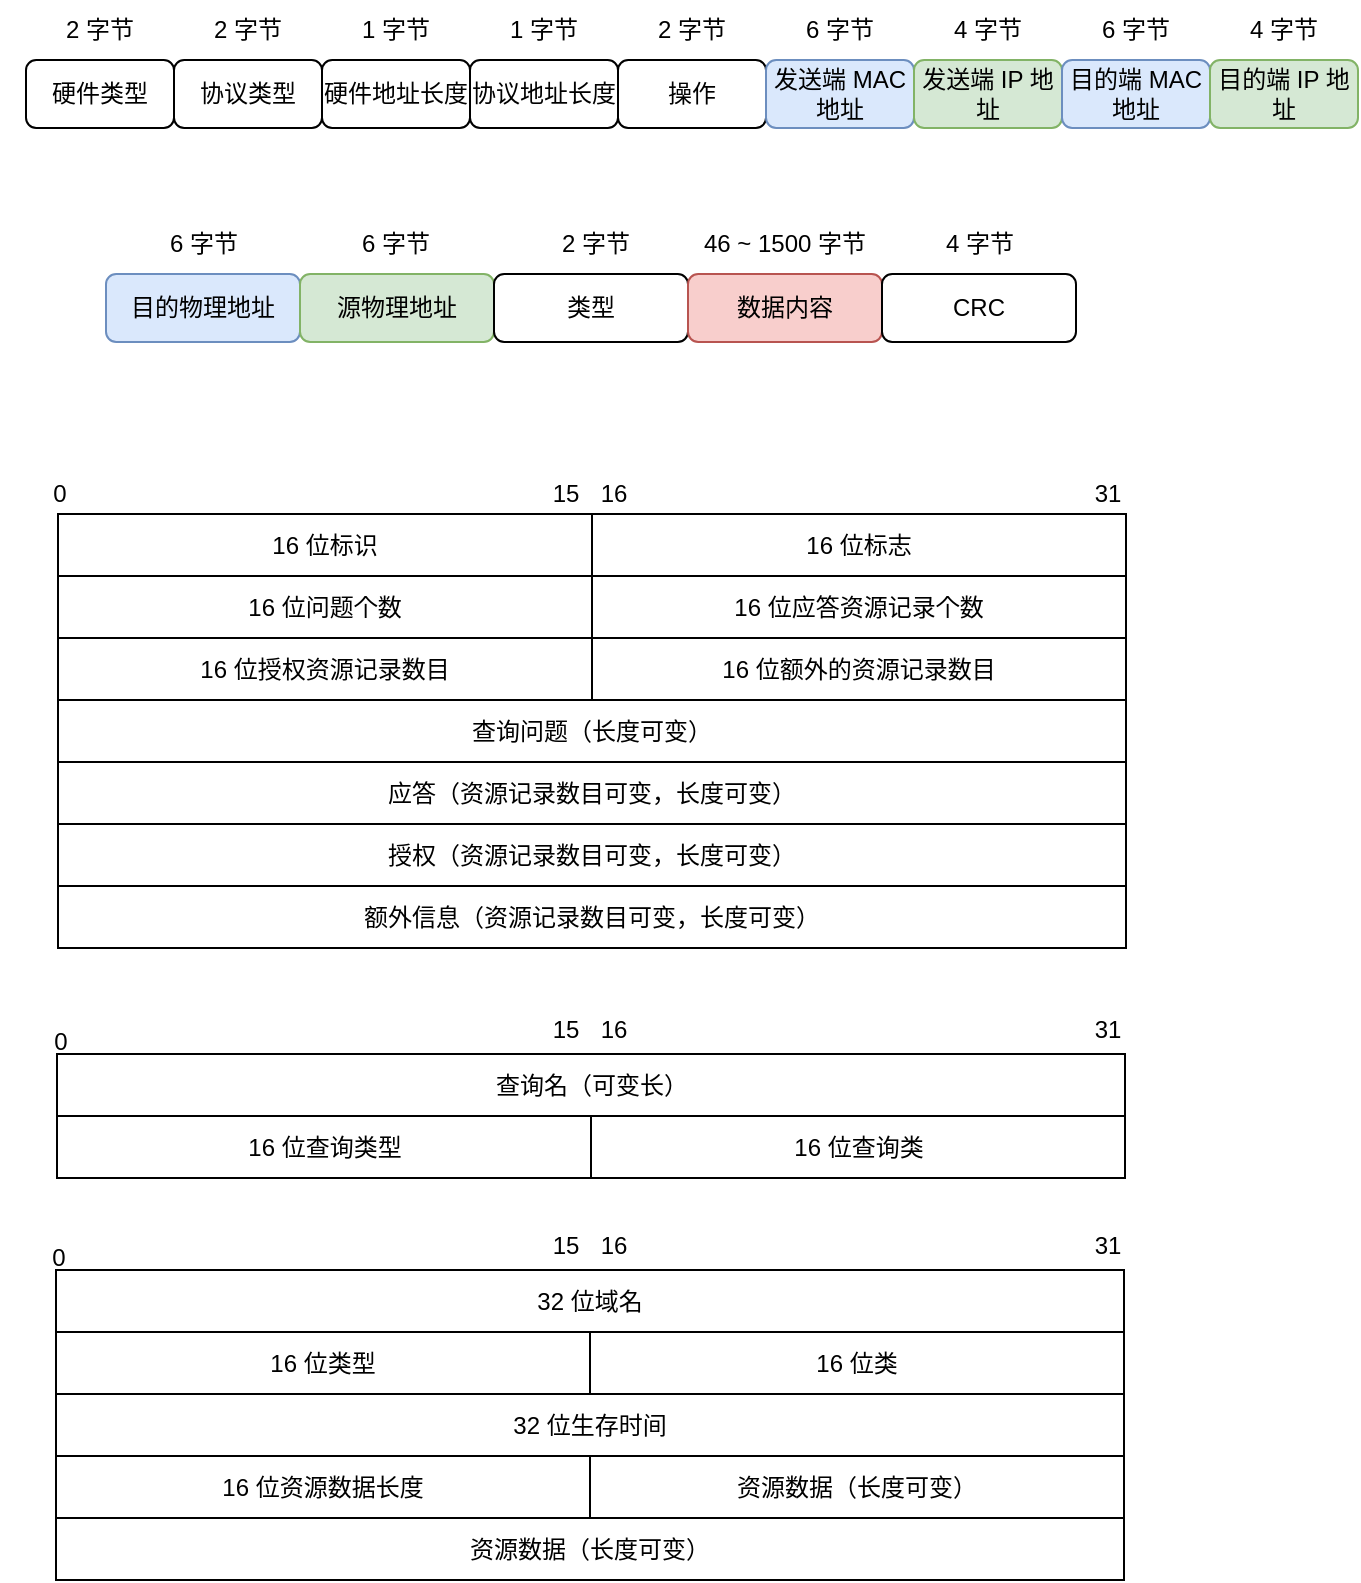 <mxfile version="16.4.0" type="device"><diagram id="us9ta6ewrZW4oKf-LVa1" name="第 1 页"><mxGraphModel dx="726" dy="447" grid="0" gridSize="10" guides="1" tooltips="1" connect="1" arrows="1" fold="1" page="1" pageScale="1" pageWidth="827" pageHeight="1169" math="0" shadow="0"><root><mxCell id="0"/><mxCell id="1" parent="0"/><mxCell id="P_jpdIZ6dgyBaV2kBSo5-1" value="硬件类型" style="rounded=1;whiteSpace=wrap;html=1;" vertex="1" parent="1"><mxGeometry x="25" y="109" width="74" height="34" as="geometry"/></mxCell><mxCell id="P_jpdIZ6dgyBaV2kBSo5-2" value="2 字节" style="text;html=1;strokeColor=none;fillColor=none;align=center;verticalAlign=middle;whiteSpace=wrap;rounded=0;" vertex="1" parent="1"><mxGeometry x="32" y="79" width="60" height="30" as="geometry"/></mxCell><mxCell id="P_jpdIZ6dgyBaV2kBSo5-3" value="协议类型" style="rounded=1;whiteSpace=wrap;html=1;" vertex="1" parent="1"><mxGeometry x="99" y="109" width="74" height="34" as="geometry"/></mxCell><mxCell id="P_jpdIZ6dgyBaV2kBSo5-4" value="2 字节" style="text;html=1;strokeColor=none;fillColor=none;align=center;verticalAlign=middle;whiteSpace=wrap;rounded=0;" vertex="1" parent="1"><mxGeometry x="106" y="79" width="60" height="30" as="geometry"/></mxCell><mxCell id="P_jpdIZ6dgyBaV2kBSo5-5" value="硬件地址长度" style="rounded=1;whiteSpace=wrap;html=1;" vertex="1" parent="1"><mxGeometry x="173" y="109" width="74" height="34" as="geometry"/></mxCell><mxCell id="P_jpdIZ6dgyBaV2kBSo5-6" value="1 字节" style="text;html=1;strokeColor=none;fillColor=none;align=center;verticalAlign=middle;whiteSpace=wrap;rounded=0;" vertex="1" parent="1"><mxGeometry x="180" y="79" width="60" height="30" as="geometry"/></mxCell><mxCell id="P_jpdIZ6dgyBaV2kBSo5-7" value="协议地址长度" style="rounded=1;whiteSpace=wrap;html=1;" vertex="1" parent="1"><mxGeometry x="247" y="109" width="74" height="34" as="geometry"/></mxCell><mxCell id="P_jpdIZ6dgyBaV2kBSo5-8" value="1 字节" style="text;html=1;strokeColor=none;fillColor=none;align=center;verticalAlign=middle;whiteSpace=wrap;rounded=0;" vertex="1" parent="1"><mxGeometry x="254" y="79" width="60" height="30" as="geometry"/></mxCell><mxCell id="P_jpdIZ6dgyBaV2kBSo5-9" value="操作" style="rounded=1;whiteSpace=wrap;html=1;" vertex="1" parent="1"><mxGeometry x="321" y="109" width="74" height="34" as="geometry"/></mxCell><mxCell id="P_jpdIZ6dgyBaV2kBSo5-10" value="2 字节" style="text;html=1;strokeColor=none;fillColor=none;align=center;verticalAlign=middle;whiteSpace=wrap;rounded=0;" vertex="1" parent="1"><mxGeometry x="328" y="79" width="60" height="30" as="geometry"/></mxCell><mxCell id="P_jpdIZ6dgyBaV2kBSo5-11" value="发送端 MAC 地址" style="rounded=1;whiteSpace=wrap;html=1;fillColor=#dae8fc;strokeColor=#6c8ebf;" vertex="1" parent="1"><mxGeometry x="395" y="109" width="74" height="34" as="geometry"/></mxCell><mxCell id="P_jpdIZ6dgyBaV2kBSo5-12" value="6 字节" style="text;html=1;strokeColor=none;fillColor=none;align=center;verticalAlign=middle;whiteSpace=wrap;rounded=0;" vertex="1" parent="1"><mxGeometry x="402" y="79" width="60" height="30" as="geometry"/></mxCell><mxCell id="P_jpdIZ6dgyBaV2kBSo5-13" value="发送端 IP 地址" style="rounded=1;whiteSpace=wrap;html=1;fillColor=#d5e8d4;strokeColor=#82b366;" vertex="1" parent="1"><mxGeometry x="469" y="109" width="74" height="34" as="geometry"/></mxCell><mxCell id="P_jpdIZ6dgyBaV2kBSo5-14" value="4 字节" style="text;html=1;strokeColor=none;fillColor=none;align=center;verticalAlign=middle;whiteSpace=wrap;rounded=0;" vertex="1" parent="1"><mxGeometry x="476" y="79" width="60" height="30" as="geometry"/></mxCell><mxCell id="P_jpdIZ6dgyBaV2kBSo5-15" value="目的端 MAC 地址" style="rounded=1;whiteSpace=wrap;html=1;fillColor=#dae8fc;strokeColor=#6c8ebf;" vertex="1" parent="1"><mxGeometry x="543" y="109" width="74" height="34" as="geometry"/></mxCell><mxCell id="P_jpdIZ6dgyBaV2kBSo5-16" value="6 字节" style="text;html=1;strokeColor=none;fillColor=none;align=center;verticalAlign=middle;whiteSpace=wrap;rounded=0;" vertex="1" parent="1"><mxGeometry x="550" y="79" width="60" height="30" as="geometry"/></mxCell><mxCell id="P_jpdIZ6dgyBaV2kBSo5-17" value="目的端 IP 地址" style="rounded=1;whiteSpace=wrap;html=1;fillColor=#d5e8d4;strokeColor=#82b366;" vertex="1" parent="1"><mxGeometry x="617" y="109" width="74" height="34" as="geometry"/></mxCell><mxCell id="P_jpdIZ6dgyBaV2kBSo5-18" value="4 字节" style="text;html=1;strokeColor=none;fillColor=none;align=center;verticalAlign=middle;whiteSpace=wrap;rounded=0;" vertex="1" parent="1"><mxGeometry x="624" y="79" width="60" height="30" as="geometry"/></mxCell><mxCell id="P_jpdIZ6dgyBaV2kBSo5-19" value="目的物理地址" style="rounded=1;whiteSpace=wrap;html=1;fillColor=#dae8fc;strokeColor=#6c8ebf;" vertex="1" parent="1"><mxGeometry x="65" y="216" width="97" height="34" as="geometry"/></mxCell><mxCell id="P_jpdIZ6dgyBaV2kBSo5-20" value="源物理地址" style="rounded=1;whiteSpace=wrap;html=1;fillColor=#d5e8d4;strokeColor=#82b366;" vertex="1" parent="1"><mxGeometry x="162" y="216" width="97" height="34" as="geometry"/></mxCell><mxCell id="P_jpdIZ6dgyBaV2kBSo5-21" value="类型" style="rounded=1;whiteSpace=wrap;html=1;" vertex="1" parent="1"><mxGeometry x="259" y="216" width="97" height="34" as="geometry"/></mxCell><mxCell id="P_jpdIZ6dgyBaV2kBSo5-22" value="数据内容" style="rounded=1;whiteSpace=wrap;html=1;fillColor=#f8cecc;strokeColor=#b85450;" vertex="1" parent="1"><mxGeometry x="356" y="216" width="97" height="34" as="geometry"/></mxCell><mxCell id="P_jpdIZ6dgyBaV2kBSo5-23" value="CRC" style="rounded=1;whiteSpace=wrap;html=1;" vertex="1" parent="1"><mxGeometry x="453" y="216" width="97" height="34" as="geometry"/></mxCell><mxCell id="P_jpdIZ6dgyBaV2kBSo5-24" value="6 字节" style="text;html=1;strokeColor=none;fillColor=none;align=center;verticalAlign=middle;whiteSpace=wrap;rounded=0;" vertex="1" parent="1"><mxGeometry x="84" y="186" width="60" height="30" as="geometry"/></mxCell><mxCell id="P_jpdIZ6dgyBaV2kBSo5-25" value="6 字节" style="text;html=1;strokeColor=none;fillColor=none;align=center;verticalAlign=middle;whiteSpace=wrap;rounded=0;" vertex="1" parent="1"><mxGeometry x="180" y="186" width="60" height="30" as="geometry"/></mxCell><mxCell id="P_jpdIZ6dgyBaV2kBSo5-26" value="2 字节" style="text;html=1;strokeColor=none;fillColor=none;align=center;verticalAlign=middle;whiteSpace=wrap;rounded=0;" vertex="1" parent="1"><mxGeometry x="280" y="186" width="60" height="30" as="geometry"/></mxCell><mxCell id="P_jpdIZ6dgyBaV2kBSo5-27" value="46 ~ 1500 字节" style="text;html=1;strokeColor=none;fillColor=none;align=center;verticalAlign=middle;whiteSpace=wrap;rounded=0;" vertex="1" parent="1"><mxGeometry x="360.25" y="186" width="88.5" height="30" as="geometry"/></mxCell><mxCell id="P_jpdIZ6dgyBaV2kBSo5-29" value="4 字节" style="text;html=1;strokeColor=none;fillColor=none;align=center;verticalAlign=middle;whiteSpace=wrap;rounded=0;" vertex="1" parent="1"><mxGeometry x="471.5" y="186" width="60" height="30" as="geometry"/></mxCell><mxCell id="P_jpdIZ6dgyBaV2kBSo5-30" value="16 位标识" style="rounded=0;whiteSpace=wrap;html=1;" vertex="1" parent="1"><mxGeometry x="41" y="336" width="267" height="31" as="geometry"/></mxCell><mxCell id="P_jpdIZ6dgyBaV2kBSo5-31" value="16 位标志" style="rounded=0;whiteSpace=wrap;html=1;" vertex="1" parent="1"><mxGeometry x="308" y="336" width="267" height="31" as="geometry"/></mxCell><mxCell id="P_jpdIZ6dgyBaV2kBSo5-32" value="16 位问题个数" style="rounded=0;whiteSpace=wrap;html=1;" vertex="1" parent="1"><mxGeometry x="41" y="367" width="267" height="31" as="geometry"/></mxCell><mxCell id="P_jpdIZ6dgyBaV2kBSo5-33" value="16 位应答资源记录个数" style="rounded=0;whiteSpace=wrap;html=1;" vertex="1" parent="1"><mxGeometry x="308" y="367" width="267" height="31" as="geometry"/></mxCell><mxCell id="P_jpdIZ6dgyBaV2kBSo5-34" value="16 位授权资源记录数目" style="rounded=0;whiteSpace=wrap;html=1;" vertex="1" parent="1"><mxGeometry x="41" y="398" width="267" height="31" as="geometry"/></mxCell><mxCell id="P_jpdIZ6dgyBaV2kBSo5-35" value="16 位额外的资源记录数目" style="rounded=0;whiteSpace=wrap;html=1;" vertex="1" parent="1"><mxGeometry x="308" y="398" width="267" height="31" as="geometry"/></mxCell><mxCell id="P_jpdIZ6dgyBaV2kBSo5-36" value="查询问题（长度可变）" style="rounded=0;whiteSpace=wrap;html=1;" vertex="1" parent="1"><mxGeometry x="41" y="429" width="534" height="31" as="geometry"/></mxCell><mxCell id="P_jpdIZ6dgyBaV2kBSo5-37" value="应答（资源记录数目可变，长度可变）" style="rounded=0;whiteSpace=wrap;html=1;" vertex="1" parent="1"><mxGeometry x="41" y="460" width="534" height="31" as="geometry"/></mxCell><mxCell id="P_jpdIZ6dgyBaV2kBSo5-38" value="授权（资源记录数目可变，长度可变）" style="rounded=0;whiteSpace=wrap;html=1;" vertex="1" parent="1"><mxGeometry x="41" y="491" width="534" height="31" as="geometry"/></mxCell><mxCell id="P_jpdIZ6dgyBaV2kBSo5-39" value="额外信息（资源记录数目可变，长度可变）" style="rounded=0;whiteSpace=wrap;html=1;" vertex="1" parent="1"><mxGeometry x="41" y="522" width="534" height="31" as="geometry"/></mxCell><mxCell id="P_jpdIZ6dgyBaV2kBSo5-40" value="0" style="text;html=1;strokeColor=none;fillColor=none;align=center;verticalAlign=middle;whiteSpace=wrap;rounded=0;" vertex="1" parent="1"><mxGeometry x="12" y="311" width="60" height="30" as="geometry"/></mxCell><mxCell id="P_jpdIZ6dgyBaV2kBSo5-41" value="15" style="text;html=1;strokeColor=none;fillColor=none;align=center;verticalAlign=middle;whiteSpace=wrap;rounded=0;" vertex="1" parent="1"><mxGeometry x="286" y="314" width="18" height="24" as="geometry"/></mxCell><mxCell id="P_jpdIZ6dgyBaV2kBSo5-42" value="16" style="text;html=1;strokeColor=none;fillColor=none;align=center;verticalAlign=middle;whiteSpace=wrap;rounded=0;" vertex="1" parent="1"><mxGeometry x="310" y="314" width="18" height="24" as="geometry"/></mxCell><mxCell id="P_jpdIZ6dgyBaV2kBSo5-43" value="31" style="text;html=1;strokeColor=none;fillColor=none;align=center;verticalAlign=middle;whiteSpace=wrap;rounded=0;" vertex="1" parent="1"><mxGeometry x="557" y="314" width="18" height="24" as="geometry"/></mxCell><mxCell id="P_jpdIZ6dgyBaV2kBSo5-44" value="查询名（可变长）" style="rounded=0;whiteSpace=wrap;html=1;" vertex="1" parent="1"><mxGeometry x="40.5" y="606" width="534" height="31" as="geometry"/></mxCell><mxCell id="P_jpdIZ6dgyBaV2kBSo5-45" value="16 位查询类型" style="rounded=0;whiteSpace=wrap;html=1;" vertex="1" parent="1"><mxGeometry x="40.5" y="637" width="267" height="31" as="geometry"/></mxCell><mxCell id="P_jpdIZ6dgyBaV2kBSo5-46" value="16 位查询类" style="rounded=0;whiteSpace=wrap;html=1;" vertex="1" parent="1"><mxGeometry x="307.5" y="637" width="267" height="31" as="geometry"/></mxCell><mxCell id="P_jpdIZ6dgyBaV2kBSo5-47" value="0" style="text;html=1;strokeColor=none;fillColor=none;align=center;verticalAlign=middle;whiteSpace=wrap;rounded=0;" vertex="1" parent="1"><mxGeometry x="32.5" y="585" width="19" height="30" as="geometry"/></mxCell><mxCell id="P_jpdIZ6dgyBaV2kBSo5-48" value="15" style="text;html=1;strokeColor=none;fillColor=none;align=center;verticalAlign=middle;whiteSpace=wrap;rounded=0;" vertex="1" parent="1"><mxGeometry x="286" y="582" width="18" height="24" as="geometry"/></mxCell><mxCell id="P_jpdIZ6dgyBaV2kBSo5-49" value="16" style="text;html=1;strokeColor=none;fillColor=none;align=center;verticalAlign=middle;whiteSpace=wrap;rounded=0;" vertex="1" parent="1"><mxGeometry x="310" y="582" width="18" height="24" as="geometry"/></mxCell><mxCell id="P_jpdIZ6dgyBaV2kBSo5-50" value="31" style="text;html=1;strokeColor=none;fillColor=none;align=center;verticalAlign=middle;whiteSpace=wrap;rounded=0;" vertex="1" parent="1"><mxGeometry x="557" y="582" width="18" height="24" as="geometry"/></mxCell><mxCell id="P_jpdIZ6dgyBaV2kBSo5-51" value="32 位域名" style="rounded=0;whiteSpace=wrap;html=1;" vertex="1" parent="1"><mxGeometry x="40" y="714" width="534" height="31" as="geometry"/></mxCell><mxCell id="P_jpdIZ6dgyBaV2kBSo5-52" value="0" style="text;html=1;strokeColor=none;fillColor=none;align=center;verticalAlign=middle;whiteSpace=wrap;rounded=0;" vertex="1" parent="1"><mxGeometry x="32" y="693" width="19" height="30" as="geometry"/></mxCell><mxCell id="P_jpdIZ6dgyBaV2kBSo5-53" value="15" style="text;html=1;strokeColor=none;fillColor=none;align=center;verticalAlign=middle;whiteSpace=wrap;rounded=0;" vertex="1" parent="1"><mxGeometry x="285.5" y="690" width="18" height="24" as="geometry"/></mxCell><mxCell id="P_jpdIZ6dgyBaV2kBSo5-54" value="16" style="text;html=1;strokeColor=none;fillColor=none;align=center;verticalAlign=middle;whiteSpace=wrap;rounded=0;" vertex="1" parent="1"><mxGeometry x="309.5" y="690" width="18" height="24" as="geometry"/></mxCell><mxCell id="P_jpdIZ6dgyBaV2kBSo5-55" value="31" style="text;html=1;strokeColor=none;fillColor=none;align=center;verticalAlign=middle;whiteSpace=wrap;rounded=0;" vertex="1" parent="1"><mxGeometry x="556.5" y="690" width="18" height="24" as="geometry"/></mxCell><mxCell id="P_jpdIZ6dgyBaV2kBSo5-56" value="16 位类型" style="rounded=0;whiteSpace=wrap;html=1;" vertex="1" parent="1"><mxGeometry x="40" y="745" width="267" height="31" as="geometry"/></mxCell><mxCell id="P_jpdIZ6dgyBaV2kBSo5-57" value="16 位类" style="rounded=0;whiteSpace=wrap;html=1;" vertex="1" parent="1"><mxGeometry x="307" y="745" width="267" height="31" as="geometry"/></mxCell><mxCell id="P_jpdIZ6dgyBaV2kBSo5-58" value="32 位生存时间" style="rounded=0;whiteSpace=wrap;html=1;" vertex="1" parent="1"><mxGeometry x="40" y="776" width="534" height="31" as="geometry"/></mxCell><mxCell id="P_jpdIZ6dgyBaV2kBSo5-59" value="16 位资源数据长度" style="rounded=0;whiteSpace=wrap;html=1;" vertex="1" parent="1"><mxGeometry x="40" y="807" width="267" height="31" as="geometry"/></mxCell><mxCell id="P_jpdIZ6dgyBaV2kBSo5-60" value="资源数据（长度可变）" style="rounded=0;whiteSpace=wrap;html=1;" vertex="1" parent="1"><mxGeometry x="307" y="807" width="267" height="31" as="geometry"/></mxCell><mxCell id="P_jpdIZ6dgyBaV2kBSo5-61" value="资源数据（长度可变）" style="rounded=0;whiteSpace=wrap;html=1;" vertex="1" parent="1"><mxGeometry x="40" y="838" width="534" height="31" as="geometry"/></mxCell></root></mxGraphModel></diagram></mxfile>